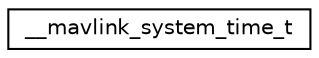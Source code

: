digraph "Graphical Class Hierarchy"
{
 // INTERACTIVE_SVG=YES
  edge [fontname="Helvetica",fontsize="10",labelfontname="Helvetica",labelfontsize="10"];
  node [fontname="Helvetica",fontsize="10",shape=record];
  rankdir="LR";
  Node1 [label="__mavlink_system_time_t",height=0.2,width=0.4,color="black", fillcolor="white", style="filled",URL="$struct____mavlink__system__time__t.html"];
}
